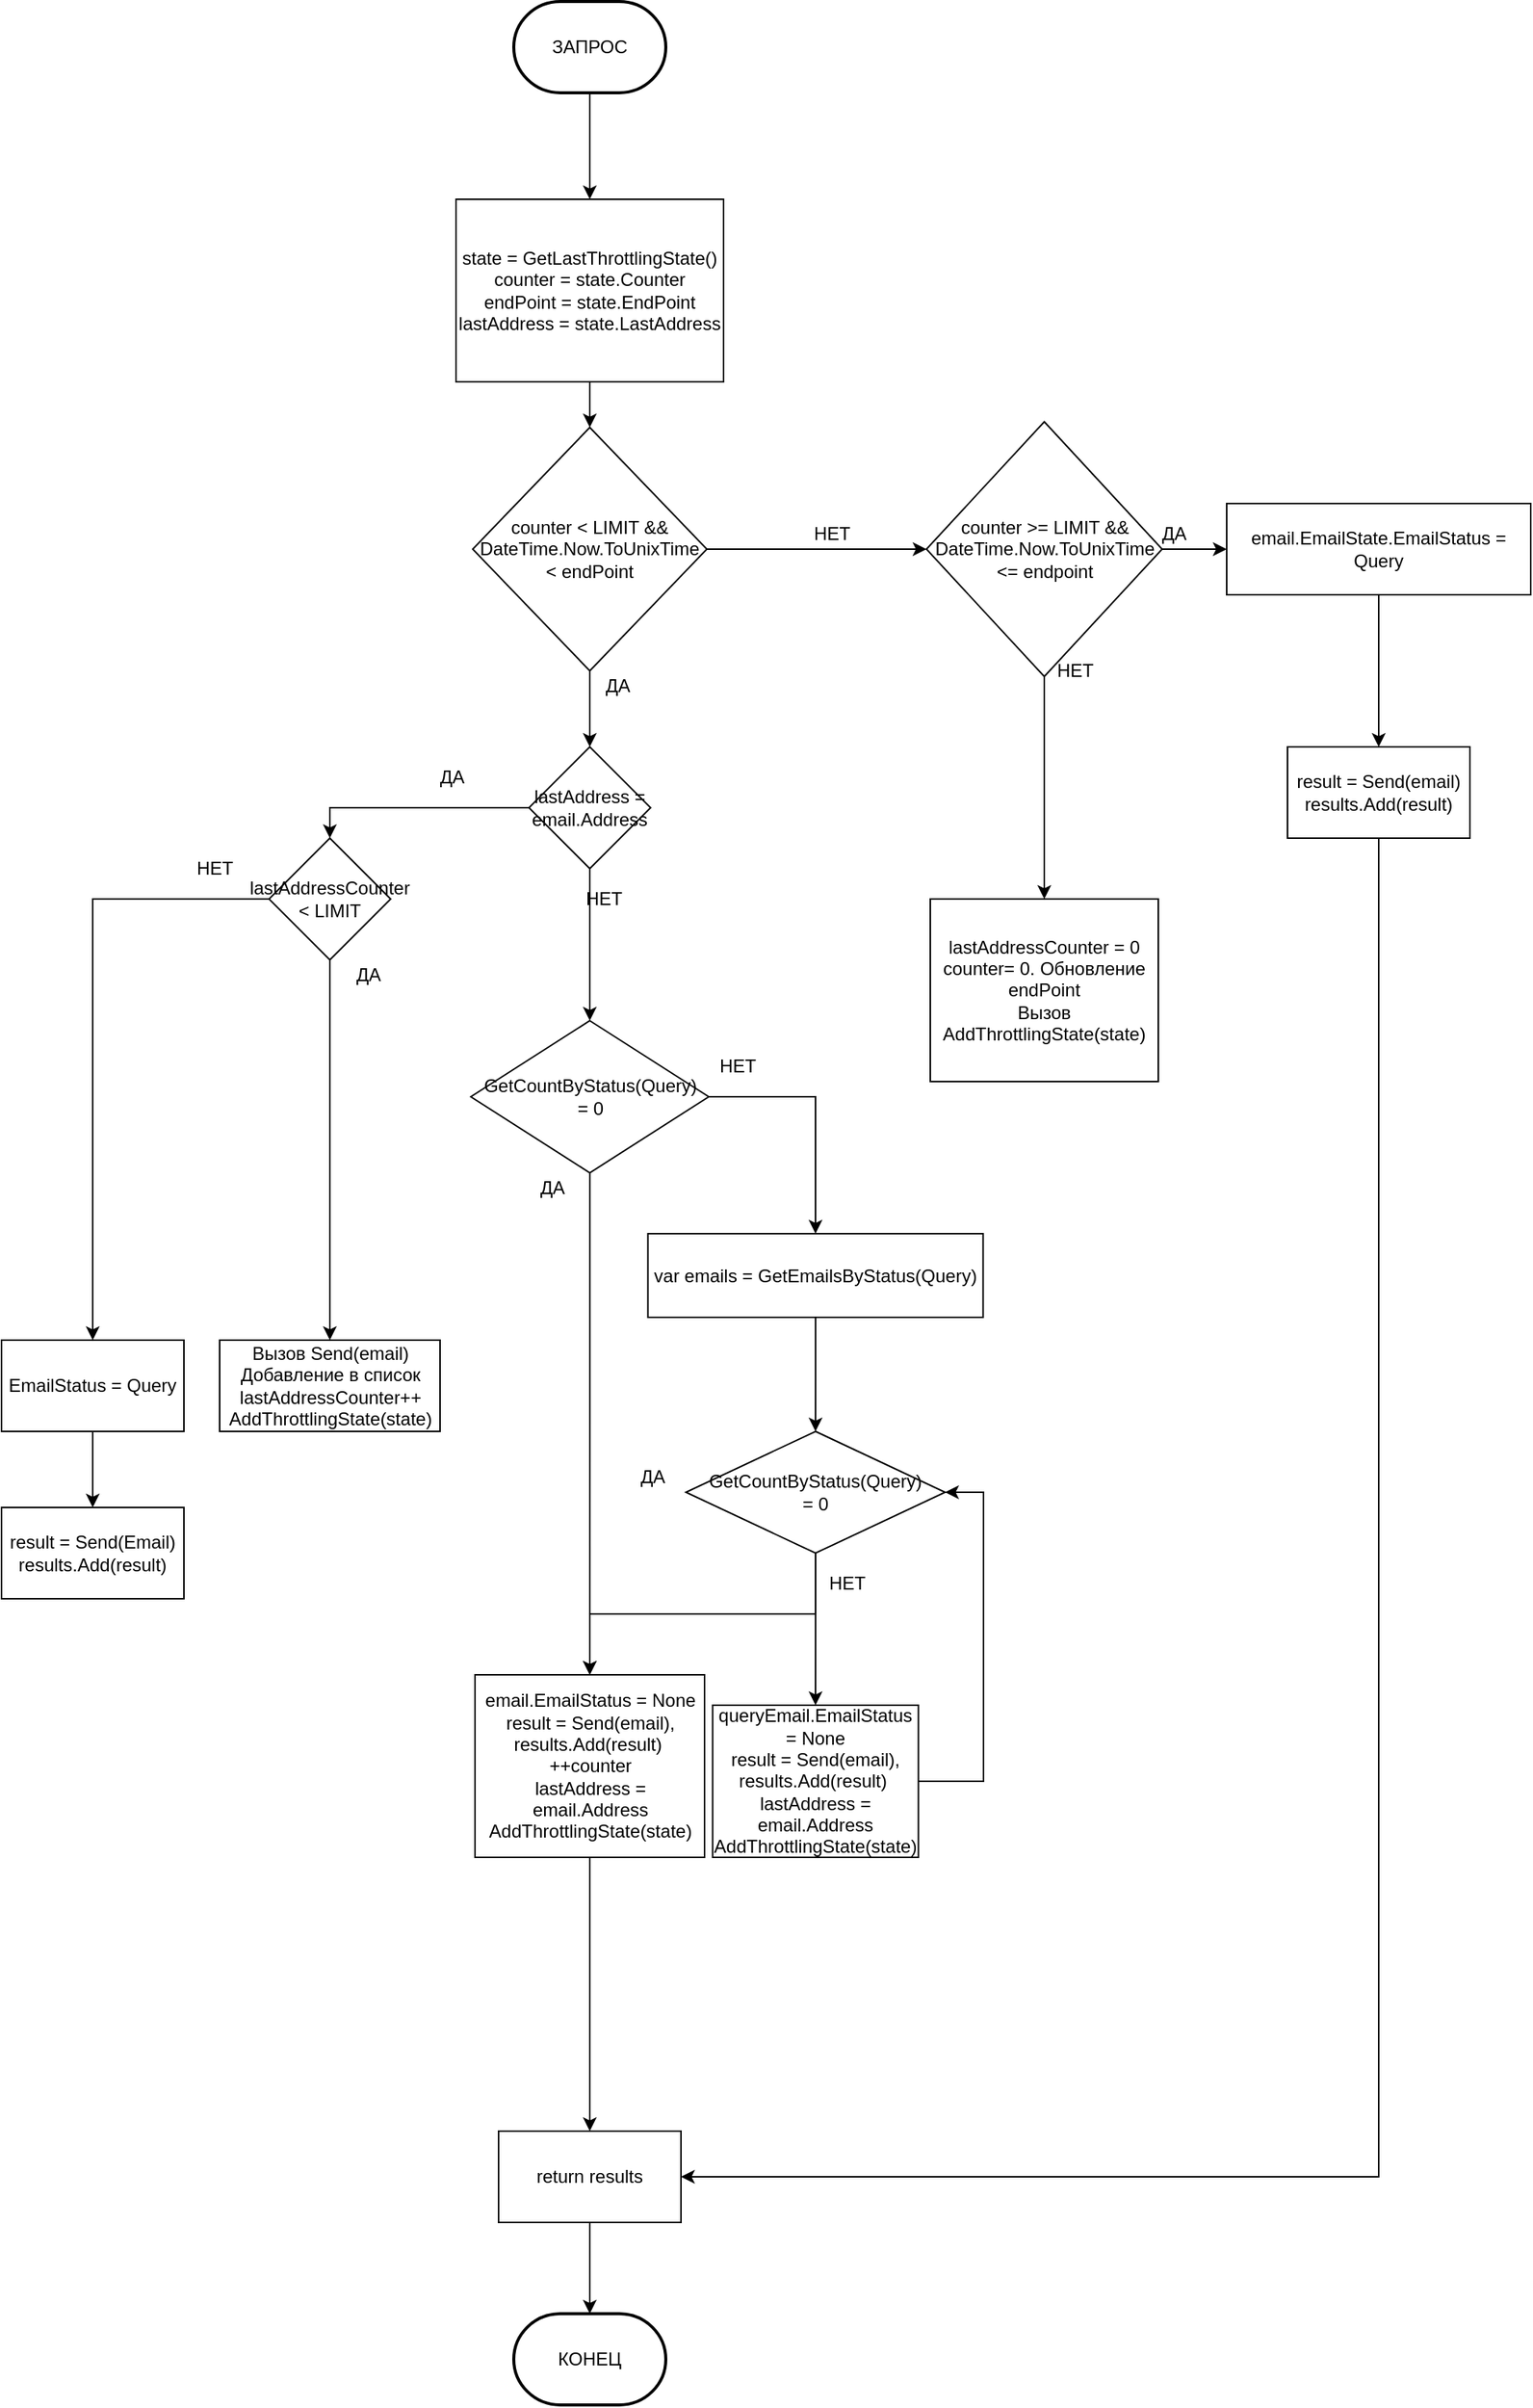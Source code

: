 <mxfile version="13.9.9" type="device"><diagram id="h4VRmbXmzTG5DEA-sR7b" name="Страница 1"><mxGraphModel dx="852" dy="1663" grid="1" gridSize="10" guides="1" tooltips="1" connect="1" arrows="1" fold="1" page="1" pageScale="1" pageWidth="827" pageHeight="1169" math="0" shadow="0"><root><mxCell id="0"/><mxCell id="1" parent="0"/><mxCell id="emx0gaVvniJ9M7TTo8w0-57" style="edgeStyle=orthogonalEdgeStyle;rounded=0;orthogonalLoop=1;jettySize=auto;html=1;" parent="1" source="emx0gaVvniJ9M7TTo8w0-1" target="emx0gaVvniJ9M7TTo8w0-56" edge="1"><mxGeometry relative="1" as="geometry"/></mxCell><mxCell id="emx0gaVvniJ9M7TTo8w0-1" value="ЗАПРОС" style="strokeWidth=2;html=1;shape=mxgraph.flowchart.terminator;whiteSpace=wrap;" parent="1" vertex="1"><mxGeometry x="611" y="-260" width="100" height="60" as="geometry"/></mxCell><mxCell id="emx0gaVvniJ9M7TTo8w0-50" style="edgeStyle=orthogonalEdgeStyle;rounded=0;orthogonalLoop=1;jettySize=auto;html=1;entryX=0;entryY=0.5;entryDx=0;entryDy=0;" parent="1" source="emx0gaVvniJ9M7TTo8w0-2" target="emx0gaVvniJ9M7TTo8w0-49" edge="1"><mxGeometry relative="1" as="geometry"/></mxCell><mxCell id="hiNgGBebpyUHNqVZNsl8-2" style="edgeStyle=orthogonalEdgeStyle;rounded=0;orthogonalLoop=1;jettySize=auto;html=1;" parent="1" source="emx0gaVvniJ9M7TTo8w0-2" target="hiNgGBebpyUHNqVZNsl8-1" edge="1"><mxGeometry relative="1" as="geometry"/></mxCell><mxCell id="emx0gaVvniJ9M7TTo8w0-2" value="counter &amp;lt; LIMIT &amp;amp;&amp;amp; DateTime.Now.ToUnixTime &amp;lt; endPoint" style="rhombus;whiteSpace=wrap;html=1;" parent="1" vertex="1"><mxGeometry x="584" y="20" width="154" height="160" as="geometry"/></mxCell><mxCell id="emx0gaVvniJ9M7TTo8w0-41" style="edgeStyle=orthogonalEdgeStyle;rounded=0;orthogonalLoop=1;jettySize=auto;html=1;entryX=1;entryY=0.5;entryDx=0;entryDy=0;exitX=1;exitY=0.5;exitDx=0;exitDy=0;" parent="1" source="emx0gaVvniJ9M7TTo8w0-3" target="emx0gaVvniJ9M7TTo8w0-20" edge="1"><mxGeometry relative="1" as="geometry"><Array as="points"><mxPoint x="920" y="910"/><mxPoint x="920" y="720"/></Array></mxGeometry></mxCell><mxCell id="emx0gaVvniJ9M7TTo8w0-3" value="queryEmail.EmailStatus = None&lt;br&gt;result = Send(email), results.Add(result)&amp;nbsp;&lt;br&gt;lastAddress = email.Address&lt;br&gt;AddThrottlingState(state)" style="rounded=0;whiteSpace=wrap;html=1;" parent="1" vertex="1"><mxGeometry x="741.81" y="860" width="135.38" height="100" as="geometry"/></mxCell><mxCell id="emx0gaVvniJ9M7TTo8w0-5" value="ДА" style="text;html=1;align=center;verticalAlign=middle;resizable=0;points=[];autosize=1;" parent="1" vertex="1"><mxGeometry x="664" y="180" width="30" height="20" as="geometry"/></mxCell><mxCell id="emx0gaVvniJ9M7TTo8w0-62" style="edgeStyle=orthogonalEdgeStyle;rounded=0;orthogonalLoop=1;jettySize=auto;html=1;entryX=0.5;entryY=0;entryDx=0;entryDy=0;" parent="1" source="emx0gaVvniJ9M7TTo8w0-7" target="emx0gaVvniJ9M7TTo8w0-61" edge="1"><mxGeometry relative="1" as="geometry"/></mxCell><mxCell id="emx0gaVvniJ9M7TTo8w0-7" value="email.EmailState.EmailStatus = Query" style="rounded=0;whiteSpace=wrap;html=1;" parent="1" vertex="1"><mxGeometry x="1080" y="70" width="200" height="60" as="geometry"/></mxCell><mxCell id="emx0gaVvniJ9M7TTo8w0-9" value="НЕТ" style="text;html=1;align=center;verticalAlign=middle;resizable=0;points=[];autosize=1;" parent="1" vertex="1"><mxGeometry x="800" y="80" width="40" height="20" as="geometry"/></mxCell><mxCell id="emx0gaVvniJ9M7TTo8w0-14" style="edgeStyle=orthogonalEdgeStyle;rounded=0;orthogonalLoop=1;jettySize=auto;html=1;entryX=0.5;entryY=0;entryDx=0;entryDy=0;" parent="1" source="emx0gaVvniJ9M7TTo8w0-11" target="emx0gaVvniJ9M7TTo8w0-13" edge="1"><mxGeometry relative="1" as="geometry"><Array as="points"><mxPoint x="810" y="460"/></Array></mxGeometry></mxCell><mxCell id="emx0gaVvniJ9M7TTo8w0-24" style="edgeStyle=orthogonalEdgeStyle;rounded=0;orthogonalLoop=1;jettySize=auto;html=1;entryX=0.5;entryY=0;entryDx=0;entryDy=0;" parent="1" source="emx0gaVvniJ9M7TTo8w0-11" target="emx0gaVvniJ9M7TTo8w0-25" edge="1"><mxGeometry relative="1" as="geometry"><mxPoint x="653.5" y="830" as="targetPoint"/></mxGeometry></mxCell><mxCell id="emx0gaVvniJ9M7TTo8w0-11" value="GetCountByStatus(Query)&lt;br&gt;= 0" style="rhombus;whiteSpace=wrap;html=1;" parent="1" vertex="1"><mxGeometry x="582.75" y="410" width="156.5" height="100" as="geometry"/></mxCell><mxCell id="emx0gaVvniJ9M7TTo8w0-19" style="edgeStyle=orthogonalEdgeStyle;rounded=0;orthogonalLoop=1;jettySize=auto;html=1;entryX=0.5;entryY=0;entryDx=0;entryDy=0;" parent="1" source="emx0gaVvniJ9M7TTo8w0-13" target="emx0gaVvniJ9M7TTo8w0-20" edge="1"><mxGeometry relative="1" as="geometry"><mxPoint x="809.5" y="680" as="targetPoint"/></mxGeometry></mxCell><mxCell id="emx0gaVvniJ9M7TTo8w0-13" value="var emails = GetEmailsByStatus(Query)" style="rounded=0;whiteSpace=wrap;html=1;" parent="1" vertex="1"><mxGeometry x="699.25" y="550" width="220.5" height="55" as="geometry"/></mxCell><mxCell id="emx0gaVvniJ9M7TTo8w0-15" value="ДА" style="text;html=1;align=center;verticalAlign=middle;resizable=0;points=[];autosize=1;" parent="1" vertex="1"><mxGeometry x="621" y="510" width="30" height="20" as="geometry"/></mxCell><mxCell id="emx0gaVvniJ9M7TTo8w0-17" value="НЕТ" style="text;html=1;align=center;verticalAlign=middle;resizable=0;points=[];autosize=1;" parent="1" vertex="1"><mxGeometry x="738" y="430" width="40" height="20" as="geometry"/></mxCell><mxCell id="emx0gaVvniJ9M7TTo8w0-22" style="edgeStyle=orthogonalEdgeStyle;rounded=0;orthogonalLoop=1;jettySize=auto;html=1;entryX=0.5;entryY=0;entryDx=0;entryDy=0;" parent="1" source="emx0gaVvniJ9M7TTo8w0-20" target="emx0gaVvniJ9M7TTo8w0-3" edge="1"><mxGeometry relative="1" as="geometry"><mxPoint x="809.5" y="820" as="targetPoint"/></mxGeometry></mxCell><mxCell id="emx0gaVvniJ9M7TTo8w0-31" style="edgeStyle=orthogonalEdgeStyle;rounded=0;orthogonalLoop=1;jettySize=auto;html=1;entryX=0.5;entryY=0;entryDx=0;entryDy=0;" parent="1" source="emx0gaVvniJ9M7TTo8w0-20" target="emx0gaVvniJ9M7TTo8w0-25" edge="1"><mxGeometry relative="1" as="geometry"><mxPoint x="649.5" y="720" as="targetPoint"/></mxGeometry></mxCell><mxCell id="emx0gaVvniJ9M7TTo8w0-20" value="GetCountByStatus(Query)&lt;br&gt;= 0" style="rhombus;whiteSpace=wrap;html=1;" parent="1" vertex="1"><mxGeometry x="724.25" y="680" width="170.5" height="80" as="geometry"/></mxCell><mxCell id="emx0gaVvniJ9M7TTo8w0-23" value="НЕТ" style="text;html=1;align=center;verticalAlign=middle;resizable=0;points=[];autosize=1;" parent="1" vertex="1"><mxGeometry x="809.5" y="770" width="40" height="20" as="geometry"/></mxCell><mxCell id="emx0gaVvniJ9M7TTo8w0-25" value="email.EmailStatus = None&lt;br&gt;result = Send(email), results.Add(result)&amp;nbsp; ++counter&lt;br&gt;lastAddress = email.Address&lt;br&gt;AddThrottlingState(state)" style="rounded=0;whiteSpace=wrap;html=1;" parent="1" vertex="1"><mxGeometry x="585.5" y="840" width="151" height="120" as="geometry"/></mxCell><mxCell id="emx0gaVvniJ9M7TTo8w0-44" style="edgeStyle=orthogonalEdgeStyle;rounded=0;orthogonalLoop=1;jettySize=auto;html=1;entryX=0.5;entryY=0;entryDx=0;entryDy=0;exitX=0.5;exitY=1;exitDx=0;exitDy=0;" parent="1" source="emx0gaVvniJ9M7TTo8w0-25" target="emx0gaVvniJ9M7TTo8w0-43" edge="1"><mxGeometry relative="1" as="geometry"><mxPoint x="729.5" y="1060" as="sourcePoint"/></mxGeometry></mxCell><mxCell id="emx0gaVvniJ9M7TTo8w0-32" value="ДА" style="text;html=1;align=center;verticalAlign=middle;resizable=0;points=[];autosize=1;" parent="1" vertex="1"><mxGeometry x="686.5" y="700" width="30" height="20" as="geometry"/></mxCell><mxCell id="emx0gaVvniJ9M7TTo8w0-46" style="edgeStyle=orthogonalEdgeStyle;rounded=0;orthogonalLoop=1;jettySize=auto;html=1;exitX=0.5;exitY=1;exitDx=0;exitDy=0;entryX=0.5;entryY=0;entryDx=0;entryDy=0;entryPerimeter=0;" parent="1" source="emx0gaVvniJ9M7TTo8w0-43" target="emx0gaVvniJ9M7TTo8w0-45" edge="1"><mxGeometry relative="1" as="geometry"/></mxCell><mxCell id="emx0gaVvniJ9M7TTo8w0-43" value="return results" style="rounded=0;whiteSpace=wrap;html=1;" parent="1" vertex="1"><mxGeometry x="601" y="1140" width="120" height="60" as="geometry"/></mxCell><mxCell id="emx0gaVvniJ9M7TTo8w0-45" value="КОНЕЦ" style="strokeWidth=2;html=1;shape=mxgraph.flowchart.terminator;whiteSpace=wrap;" parent="1" vertex="1"><mxGeometry x="611" y="1260" width="100" height="60" as="geometry"/></mxCell><mxCell id="emx0gaVvniJ9M7TTo8w0-51" style="edgeStyle=orthogonalEdgeStyle;rounded=0;orthogonalLoop=1;jettySize=auto;html=1;entryX=0;entryY=0.5;entryDx=0;entryDy=0;" parent="1" source="emx0gaVvniJ9M7TTo8w0-49" target="emx0gaVvniJ9M7TTo8w0-7" edge="1"><mxGeometry relative="1" as="geometry"/></mxCell><mxCell id="emx0gaVvniJ9M7TTo8w0-54" style="edgeStyle=orthogonalEdgeStyle;rounded=0;orthogonalLoop=1;jettySize=auto;html=1;entryX=0.5;entryY=0;entryDx=0;entryDy=0;" parent="1" source="emx0gaVvniJ9M7TTo8w0-49" target="emx0gaVvniJ9M7TTo8w0-53" edge="1"><mxGeometry relative="1" as="geometry"/></mxCell><mxCell id="emx0gaVvniJ9M7TTo8w0-49" value="counter &amp;gt;= LIMIT &amp;amp;&amp;amp; DateTime.Now.ToUnixTime &amp;lt;= endpoint" style="rhombus;whiteSpace=wrap;html=1;" parent="1" vertex="1"><mxGeometry x="882.5" y="16.25" width="155" height="167.5" as="geometry"/></mxCell><mxCell id="emx0gaVvniJ9M7TTo8w0-52" value="ДА" style="text;html=1;align=center;verticalAlign=middle;resizable=0;points=[];autosize=1;" parent="1" vertex="1"><mxGeometry x="1030" y="80" width="30" height="20" as="geometry"/></mxCell><mxCell id="emx0gaVvniJ9M7TTo8w0-53" value="lastAddressCounter = 0&lt;br&gt;counter= 0. Обновление endPoint&lt;br&gt;Вызов AddThrottlingState(state)" style="rounded=0;whiteSpace=wrap;html=1;" parent="1" vertex="1"><mxGeometry x="885" y="330" width="150" height="120" as="geometry"/></mxCell><mxCell id="emx0gaVvniJ9M7TTo8w0-55" value="НЕТ" style="text;html=1;align=center;verticalAlign=middle;resizable=0;points=[];autosize=1;" parent="1" vertex="1"><mxGeometry x="960" y="170" width="40" height="20" as="geometry"/></mxCell><mxCell id="emx0gaVvniJ9M7TTo8w0-58" style="edgeStyle=orthogonalEdgeStyle;rounded=0;orthogonalLoop=1;jettySize=auto;html=1;entryX=0.5;entryY=0;entryDx=0;entryDy=0;" parent="1" source="emx0gaVvniJ9M7TTo8w0-56" target="emx0gaVvniJ9M7TTo8w0-2" edge="1"><mxGeometry relative="1" as="geometry"/></mxCell><mxCell id="emx0gaVvniJ9M7TTo8w0-56" value="state = GetLastThrottlingState()&lt;br&gt;counter = state.Counter&lt;br&gt;endPoint = state.EndPoint&lt;br&gt;lastAddress = state.LastAddress" style="rounded=0;whiteSpace=wrap;html=1;" parent="1" vertex="1"><mxGeometry x="573" y="-130" width="176" height="120" as="geometry"/></mxCell><mxCell id="emx0gaVvniJ9M7TTo8w0-69" style="edgeStyle=orthogonalEdgeStyle;rounded=0;orthogonalLoop=1;jettySize=auto;html=1;entryX=1;entryY=0.5;entryDx=0;entryDy=0;exitX=0.5;exitY=1;exitDx=0;exitDy=0;" parent="1" source="emx0gaVvniJ9M7TTo8w0-61" target="emx0gaVvniJ9M7TTo8w0-43" edge="1"><mxGeometry relative="1" as="geometry"><Array as="points"><mxPoint x="1180" y="1170"/></Array></mxGeometry></mxCell><mxCell id="emx0gaVvniJ9M7TTo8w0-61" value="result = Send(email)&lt;br&gt;results.Add(result)" style="rounded=0;whiteSpace=wrap;html=1;" parent="1" vertex="1"><mxGeometry x="1120" y="230" width="120" height="60" as="geometry"/></mxCell><mxCell id="hiNgGBebpyUHNqVZNsl8-3" style="edgeStyle=orthogonalEdgeStyle;rounded=0;orthogonalLoop=1;jettySize=auto;html=1;entryX=0.5;entryY=0;entryDx=0;entryDy=0;" parent="1" source="hiNgGBebpyUHNqVZNsl8-1" target="emx0gaVvniJ9M7TTo8w0-11" edge="1"><mxGeometry relative="1" as="geometry"/></mxCell><mxCell id="hiNgGBebpyUHNqVZNsl8-6" style="edgeStyle=orthogonalEdgeStyle;rounded=0;orthogonalLoop=1;jettySize=auto;html=1;entryX=0.5;entryY=0;entryDx=0;entryDy=0;" parent="1" source="hiNgGBebpyUHNqVZNsl8-1" target="hiNgGBebpyUHNqVZNsl8-8" edge="1"><mxGeometry relative="1" as="geometry"><mxPoint x="490" y="320" as="targetPoint"/></mxGeometry></mxCell><mxCell id="hiNgGBebpyUHNqVZNsl8-1" value="lastAddress = email.Address" style="rhombus;whiteSpace=wrap;html=1;" parent="1" vertex="1"><mxGeometry x="621" y="230" width="80" height="80" as="geometry"/></mxCell><mxCell id="hiNgGBebpyUHNqVZNsl8-4" value="НЕТ" style="text;html=1;align=center;verticalAlign=middle;resizable=0;points=[];autosize=1;" parent="1" vertex="1"><mxGeometry x="650" y="320" width="40" height="20" as="geometry"/></mxCell><mxCell id="hiNgGBebpyUHNqVZNsl8-7" value="ДА" style="text;html=1;align=center;verticalAlign=middle;resizable=0;points=[];autosize=1;" parent="1" vertex="1"><mxGeometry x="555" y="240" width="30" height="20" as="geometry"/></mxCell><mxCell id="hiNgGBebpyUHNqVZNsl8-10" style="edgeStyle=orthogonalEdgeStyle;rounded=0;orthogonalLoop=1;jettySize=auto;html=1;" parent="1" source="hiNgGBebpyUHNqVZNsl8-8" target="hiNgGBebpyUHNqVZNsl8-9" edge="1"><mxGeometry relative="1" as="geometry"/></mxCell><mxCell id="hiNgGBebpyUHNqVZNsl8-13" style="edgeStyle=orthogonalEdgeStyle;rounded=0;orthogonalLoop=1;jettySize=auto;html=1;entryX=0.5;entryY=0;entryDx=0;entryDy=0;" parent="1" source="hiNgGBebpyUHNqVZNsl8-8" target="hiNgGBebpyUHNqVZNsl8-12" edge="1"><mxGeometry relative="1" as="geometry"/></mxCell><mxCell id="hiNgGBebpyUHNqVZNsl8-8" value="lastAddressCounter &amp;lt; LIMIT" style="rhombus;whiteSpace=wrap;html=1;" parent="1" vertex="1"><mxGeometry x="450" y="290" width="80" height="80" as="geometry"/></mxCell><mxCell id="hiNgGBebpyUHNqVZNsl8-9" value="Вызов Send(email)&lt;br&gt;Добавление в список&lt;br&gt;lastAddressCounter++&lt;br&gt;AddThrottlingState(state)" style="rounded=0;whiteSpace=wrap;html=1;" parent="1" vertex="1"><mxGeometry x="417.5" y="620" width="145" height="60" as="geometry"/></mxCell><mxCell id="hiNgGBebpyUHNqVZNsl8-11" value="ДА" style="text;html=1;align=center;verticalAlign=middle;resizable=0;points=[];autosize=1;" parent="1" vertex="1"><mxGeometry x="500" y="370" width="30" height="20" as="geometry"/></mxCell><mxCell id="hiNgGBebpyUHNqVZNsl8-16" style="edgeStyle=orthogonalEdgeStyle;rounded=0;orthogonalLoop=1;jettySize=auto;html=1;" parent="1" source="hiNgGBebpyUHNqVZNsl8-12" target="hiNgGBebpyUHNqVZNsl8-15" edge="1"><mxGeometry relative="1" as="geometry"/></mxCell><mxCell id="hiNgGBebpyUHNqVZNsl8-12" value="EmailStatus = Query" style="rounded=0;whiteSpace=wrap;html=1;" parent="1" vertex="1"><mxGeometry x="274" y="620" width="120" height="60" as="geometry"/></mxCell><mxCell id="hiNgGBebpyUHNqVZNsl8-14" value="НЕТ" style="text;html=1;align=center;verticalAlign=middle;resizable=0;points=[];autosize=1;" parent="1" vertex="1"><mxGeometry x="394" y="300" width="40" height="20" as="geometry"/></mxCell><mxCell id="hiNgGBebpyUHNqVZNsl8-15" value="result = Send(Email)&lt;br&gt;results.Add(result)" style="rounded=0;whiteSpace=wrap;html=1;" parent="1" vertex="1"><mxGeometry x="274" y="730" width="120" height="60" as="geometry"/></mxCell></root></mxGraphModel></diagram></mxfile>